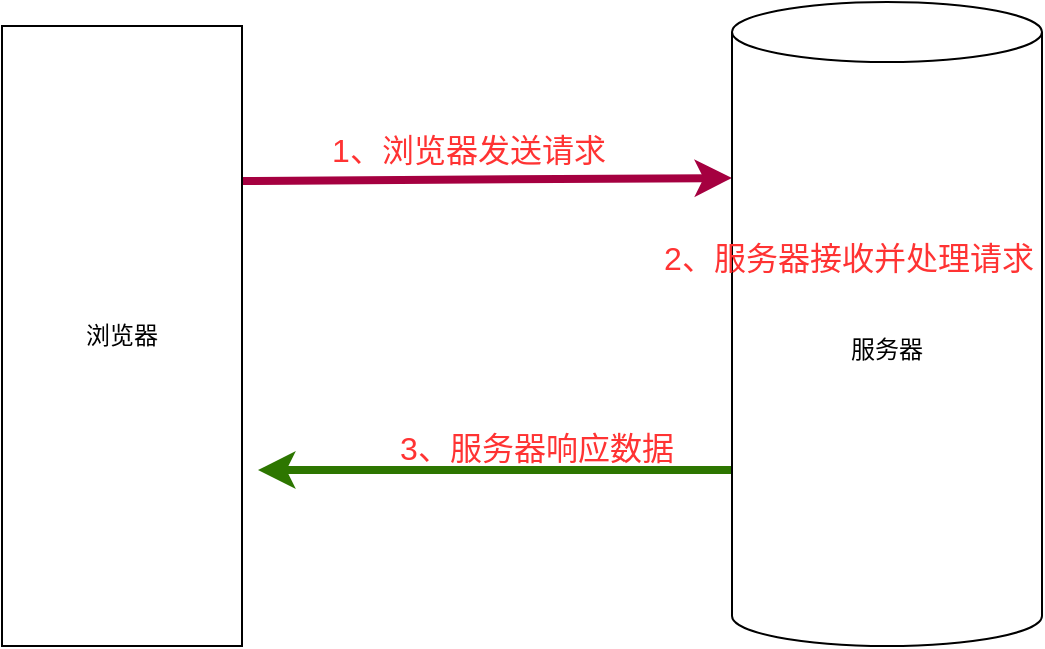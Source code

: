 <mxfile>
    <diagram id="PFjHuJzrTOnNmSYpY5Ab" name="前后端交互流程">
        <mxGraphModel dx="528" dy="513" grid="0" gridSize="10" guides="0" tooltips="1" connect="1" arrows="1" fold="1" page="0" pageScale="1" pageWidth="827" pageHeight="1169" math="0" shadow="0">
            <root>
                <mxCell id="0"/>
                <mxCell id="1" parent="0"/>
                <mxCell id="5" style="edgeStyle=none;html=1;exitX=1;exitY=0.25;exitDx=0;exitDy=0;entryX=0;entryY=0;entryDx=0;entryDy=88;entryPerimeter=0;strokeWidth=4;fillColor=#d80073;strokeColor=#A50040;" parent="1" source="2" target="3" edge="1">
                    <mxGeometry relative="1" as="geometry"/>
                </mxCell>
                <mxCell id="2" value="浏览器" style="rounded=0;whiteSpace=wrap;html=1;" parent="1" vertex="1">
                    <mxGeometry x="33" y="59" width="120" height="310" as="geometry"/>
                </mxCell>
                <mxCell id="8" style="edgeStyle=none;html=1;exitX=0;exitY=0;exitDx=0;exitDy=234;exitPerimeter=0;fontSize=16;fontColor=#FF3333;strokeWidth=4;fillColor=#60a917;strokeColor=#2D7600;" parent="1" source="3" edge="1">
                    <mxGeometry relative="1" as="geometry">
                        <mxPoint x="161" y="281" as="targetPoint"/>
                    </mxGeometry>
                </mxCell>
                <mxCell id="3" value="服务器" style="shape=cylinder3;whiteSpace=wrap;html=1;boundedLbl=1;backgroundOutline=1;size=15;" parent="1" vertex="1">
                    <mxGeometry x="398" y="47" width="155" height="322" as="geometry"/>
                </mxCell>
                <mxCell id="6" value="1、浏览器发送请求" style="text;html=1;resizable=0;autosize=1;align=center;verticalAlign=middle;points=[];fillColor=none;strokeColor=none;rounded=0;fontColor=#FF3333;fontSize=16;" parent="1" vertex="1">
                    <mxGeometry x="192" y="109" width="147" height="23" as="geometry"/>
                </mxCell>
                <mxCell id="7" value="2、服务器接收并处理请求" style="text;html=1;resizable=0;autosize=1;align=center;verticalAlign=middle;points=[];fillColor=none;strokeColor=none;rounded=0;fontSize=16;fontColor=#FF3333;" parent="1" vertex="1">
                    <mxGeometry x="358" y="163" width="195" height="23" as="geometry"/>
                </mxCell>
                <mxCell id="9" value="3、服务器响应数据" style="text;html=1;resizable=0;autosize=1;align=center;verticalAlign=middle;points=[];fillColor=none;strokeColor=none;rounded=0;fontSize=16;fontColor=#FF3333;" parent="1" vertex="1">
                    <mxGeometry x="226" y="258" width="147" height="23" as="geometry"/>
                </mxCell>
            </root>
        </mxGraphModel>
    </diagram>
</mxfile>